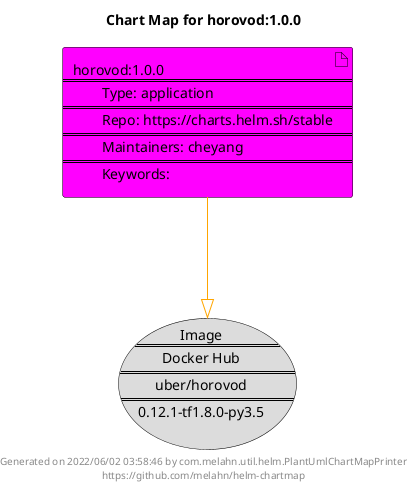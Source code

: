 @startuml
skinparam linetype ortho
skinparam backgroundColor white
skinparam usecaseBorderColor black
skinparam usecaseArrowColor LightSlateGray
skinparam artifactBorderColor black
skinparam artifactArrowColor LightSlateGray

title Chart Map for horovod:1.0.0

'There is one referenced Helm Chart
artifact "horovod:1.0.0\n====\n\tType: application\n====\n\tRepo: https://charts.helm.sh/stable\n====\n\tMaintainers: cheyang\n====\n\tKeywords: " as horovod_1_0_0 #Fuchsia

'There is one referenced Docker Image
usecase "Image\n====\nDocker Hub\n====\nuber/horovod\n====\n0.12.1-tf1.8.0-py3.5" as uber_horovod_0_12_1_tf1_8_0_py3_5 #Gainsboro

'Chart Dependencies
horovod_1_0_0--[#orange]-|>uber_horovod_0_12_1_tf1_8_0_py3_5

center footer Generated on 2022/06/02 03:58:46 by com.melahn.util.helm.PlantUmlChartMapPrinter\nhttps://github.com/melahn/helm-chartmap
@enduml
